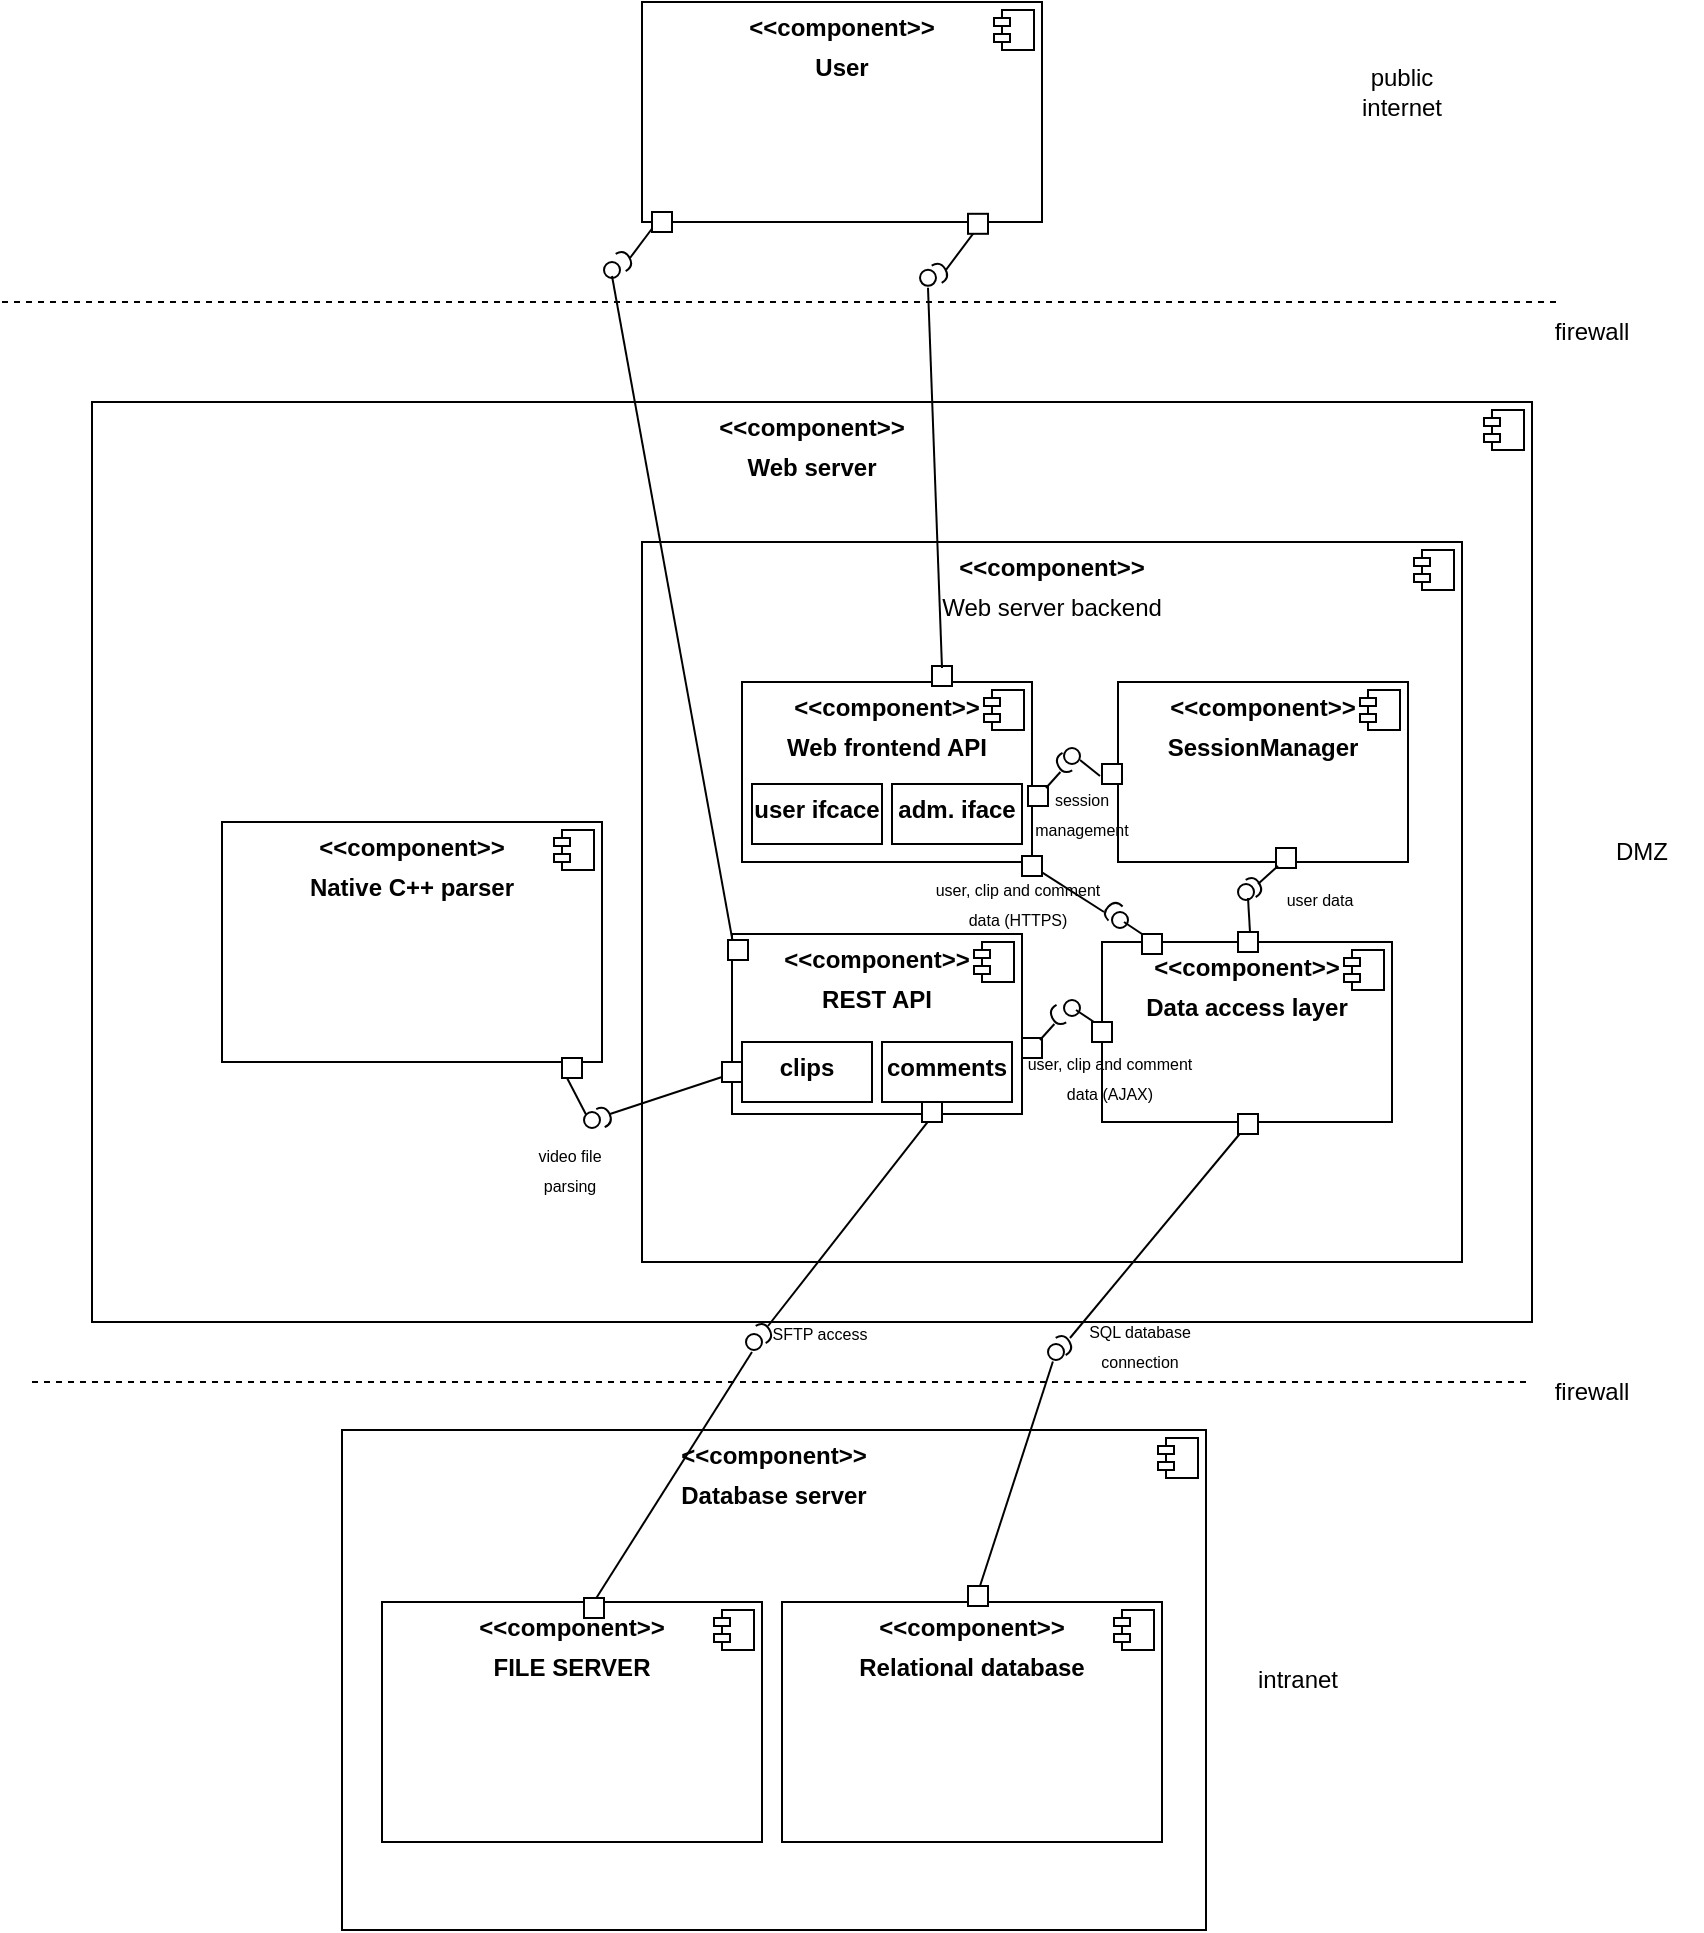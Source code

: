 <mxfile version="15.5.1" type="device"><diagram id="GSqzHgyZ8bAY6e9TYu-8" name="Page-1"><mxGraphModel dx="1673" dy="981" grid="1" gridSize="10" guides="1" tooltips="1" connect="1" arrows="1" fold="1" page="1" pageScale="1" pageWidth="850" pageHeight="1100" math="0" shadow="0"><root><mxCell id="0"/><mxCell id="1" parent="0"/><mxCell id="STXhcjaNy7lyqlX8jOq6-12" value="&lt;p style=&quot;margin: 0px ; margin-top: 6px ; text-align: center&quot;&gt;&lt;b&gt;&amp;lt;&amp;lt;component&amp;gt;&amp;gt;&lt;/b&gt;&lt;/p&gt;&lt;p style=&quot;margin: 0px ; margin-top: 6px ; text-align: center&quot;&gt;&lt;b&gt;Web server&lt;/b&gt;&lt;/p&gt;" style="align=left;overflow=fill;html=1;dropTarget=0;" parent="1" vertex="1"><mxGeometry x="65" y="200" width="720" height="460" as="geometry"/></mxCell><mxCell id="STXhcjaNy7lyqlX8jOq6-13" value="" style="shape=component;jettyWidth=8;jettyHeight=4;" parent="STXhcjaNy7lyqlX8jOq6-12" vertex="1"><mxGeometry x="1" width="20" height="20" relative="1" as="geometry"><mxPoint x="-24" y="4" as="offset"/></mxGeometry></mxCell><mxCell id="STXhcjaNy7lyqlX8jOq6-14" value="&lt;p style=&quot;margin: 0px ; margin-top: 6px ; text-align: center&quot;&gt;&lt;b&gt;&amp;lt;&amp;lt;component&amp;gt;&amp;gt;&lt;/b&gt;&lt;/p&gt;&lt;p style=&quot;margin: 0px ; margin-top: 6px ; text-align: center&quot;&gt;&lt;b&gt;Native C++ parser&lt;/b&gt;&lt;/p&gt;" style="align=left;overflow=fill;html=1;dropTarget=0;" parent="1" vertex="1"><mxGeometry x="130" y="410" width="190" height="120" as="geometry"/></mxCell><mxCell id="STXhcjaNy7lyqlX8jOq6-15" value="" style="shape=component;jettyWidth=8;jettyHeight=4;" parent="STXhcjaNy7lyqlX8jOq6-14" vertex="1"><mxGeometry x="1" width="20" height="20" relative="1" as="geometry"><mxPoint x="-24" y="4" as="offset"/></mxGeometry></mxCell><mxCell id="STXhcjaNy7lyqlX8jOq6-16" value="&lt;p style=&quot;margin: 0px ; margin-top: 6px ; text-align: center&quot;&gt;&lt;b&gt;&amp;lt;&amp;lt;component&amp;gt;&amp;gt;&lt;/b&gt;&lt;/p&gt;&lt;p style=&quot;margin: 0px ; margin-top: 6px ; text-align: center&quot;&gt;Web server backend&lt;/p&gt;" style="align=left;overflow=fill;html=1;dropTarget=0;" parent="1" vertex="1"><mxGeometry x="340" y="270" width="410" height="360" as="geometry"/></mxCell><mxCell id="STXhcjaNy7lyqlX8jOq6-17" value="" style="shape=component;jettyWidth=8;jettyHeight=4;" parent="STXhcjaNy7lyqlX8jOq6-16" vertex="1"><mxGeometry x="1" width="20" height="20" relative="1" as="geometry"><mxPoint x="-24" y="4" as="offset"/></mxGeometry></mxCell><mxCell id="STXhcjaNy7lyqlX8jOq6-18" value="&lt;p style=&quot;margin: 0px ; margin-top: 6px ; text-align: center&quot;&gt;&lt;b&gt;&amp;lt;&amp;lt;component&amp;gt;&amp;gt;&lt;/b&gt;&lt;/p&gt;&lt;p style=&quot;margin: 0px ; margin-top: 6px ; text-align: center&quot;&gt;&lt;b&gt;SessionManager&lt;/b&gt;&lt;/p&gt;" style="align=left;overflow=fill;html=1;dropTarget=0;" parent="1" vertex="1"><mxGeometry x="578" y="340" width="145" height="90" as="geometry"/></mxCell><mxCell id="STXhcjaNy7lyqlX8jOq6-19" value="" style="shape=component;jettyWidth=8;jettyHeight=4;" parent="STXhcjaNy7lyqlX8jOq6-18" vertex="1"><mxGeometry x="1" width="20" height="20" relative="1" as="geometry"><mxPoint x="-24" y="4" as="offset"/></mxGeometry></mxCell><mxCell id="STXhcjaNy7lyqlX8jOq6-22" value="&lt;p style=&quot;margin: 0px ; margin-top: 6px ; text-align: center&quot;&gt;&lt;b&gt;&amp;lt;&amp;lt;component&amp;gt;&amp;gt;&lt;/b&gt;&lt;/p&gt;&lt;p style=&quot;margin: 0px ; margin-top: 6px ; text-align: center&quot;&gt;&lt;b&gt;REST API&lt;/b&gt;&lt;/p&gt;" style="align=left;overflow=fill;html=1;dropTarget=0;" parent="1" vertex="1"><mxGeometry x="385" y="466" width="145" height="90" as="geometry"/></mxCell><mxCell id="STXhcjaNy7lyqlX8jOq6-23" value="" style="shape=component;jettyWidth=8;jettyHeight=4;" parent="STXhcjaNy7lyqlX8jOq6-22" vertex="1"><mxGeometry x="1" width="20" height="20" relative="1" as="geometry"><mxPoint x="-24" y="4" as="offset"/></mxGeometry></mxCell><mxCell id="STXhcjaNy7lyqlX8jOq6-24" value="&lt;p style=&quot;margin: 0px ; margin-top: 6px ; text-align: center&quot;&gt;&lt;b&gt;&amp;lt;&amp;lt;component&amp;gt;&amp;gt;&lt;/b&gt;&lt;/p&gt;&lt;p style=&quot;margin: 0px ; margin-top: 6px ; text-align: center&quot;&gt;&lt;b&gt;Web frontend API&lt;/b&gt;&lt;/p&gt;" style="align=left;overflow=fill;html=1;dropTarget=0;" parent="1" vertex="1"><mxGeometry x="390" y="340" width="145" height="90" as="geometry"/></mxCell><mxCell id="STXhcjaNy7lyqlX8jOq6-25" value="" style="shape=component;jettyWidth=8;jettyHeight=4;" parent="STXhcjaNy7lyqlX8jOq6-24" vertex="1"><mxGeometry x="1" width="20" height="20" relative="1" as="geometry"><mxPoint x="-24" y="4" as="offset"/></mxGeometry></mxCell><mxCell id="STXhcjaNy7lyqlX8jOq6-26" value="&lt;p style=&quot;margin: 0px ; margin-top: 6px ; text-align: center&quot;&gt;&lt;b&gt;&amp;lt;&amp;lt;component&amp;gt;&amp;gt;&lt;/b&gt;&lt;/p&gt;&lt;p style=&quot;margin: 0px ; margin-top: 6px ; text-align: center&quot;&gt;&lt;b&gt;Database server&lt;/b&gt;&lt;/p&gt;" style="align=left;overflow=fill;html=1;dropTarget=0;" parent="1" vertex="1"><mxGeometry x="190" y="714" width="432" height="250" as="geometry"/></mxCell><mxCell id="STXhcjaNy7lyqlX8jOq6-27" value="" style="shape=component;jettyWidth=8;jettyHeight=4;" parent="STXhcjaNy7lyqlX8jOq6-26" vertex="1"><mxGeometry x="1" width="20" height="20" relative="1" as="geometry"><mxPoint x="-24" y="4" as="offset"/></mxGeometry></mxCell><mxCell id="STXhcjaNy7lyqlX8jOq6-33" value="&lt;p style=&quot;margin: 0px ; margin-top: 6px ; text-align: center&quot;&gt;&lt;b&gt;&amp;lt;&amp;lt;component&amp;gt;&amp;gt;&lt;/b&gt;&lt;/p&gt;&lt;p style=&quot;margin: 0px ; margin-top: 6px ; text-align: center&quot;&gt;&lt;b&gt;Data access layer&lt;/b&gt;&lt;/p&gt;" style="align=left;overflow=fill;html=1;dropTarget=0;" parent="1" vertex="1"><mxGeometry x="570" y="470" width="145" height="90" as="geometry"/></mxCell><mxCell id="STXhcjaNy7lyqlX8jOq6-34" value="" style="shape=component;jettyWidth=8;jettyHeight=4;" parent="STXhcjaNy7lyqlX8jOq6-33" vertex="1"><mxGeometry x="1" width="20" height="20" relative="1" as="geometry"><mxPoint x="-24" y="4" as="offset"/></mxGeometry></mxCell><mxCell id="STXhcjaNy7lyqlX8jOq6-44" value="" style="ellipse;html=1;fontSize=11;align=center;fillColor=none;points=[];aspect=fixed;resizable=0;verticalAlign=bottom;labelPosition=center;verticalLabelPosition=top;flipH=1;perimeterSpacing=1;" parent="1" vertex="1"><mxGeometry x="543" y="671" width="8" height="8" as="geometry"/></mxCell><mxCell id="STXhcjaNy7lyqlX8jOq6-43" value="" style="endArrow=none;html=1;rounded=0;align=center;verticalAlign=top;endFill=0;labelBackgroundColor=none;endSize=2;" parent="1" target="STXhcjaNy7lyqlX8jOq6-44" edge="1"><mxGeometry relative="1" as="geometry"><mxPoint x="509" y="792" as="sourcePoint"/></mxGeometry></mxCell><mxCell id="STXhcjaNy7lyqlX8jOq6-56" value="" style="html=1;rounded=0;" parent="1" vertex="1"><mxGeometry x="638" y="556" width="10" height="10" as="geometry"/></mxCell><mxCell id="STXhcjaNy7lyqlX8jOq6-57" value="" style="endArrow=none;html=1;rounded=0;align=center;verticalAlign=top;endFill=0;labelBackgroundColor=none;endSize=2;" parent="1" source="STXhcjaNy7lyqlX8jOq6-56" edge="1"><mxGeometry relative="1" as="geometry"><mxPoint x="554" y="668" as="targetPoint"/></mxGeometry></mxCell><mxCell id="STXhcjaNy7lyqlX8jOq6-58" value="" style="shape=requiredInterface;html=1;fontSize=11;align=center;fillColor=none;points=[];aspect=fixed;resizable=0;verticalAlign=bottom;labelPosition=center;verticalLabelPosition=top;flipH=1;rotation=-210;" parent="1" vertex="1"><mxGeometry x="549" y="666" width="5" height="10" as="geometry"/></mxCell><mxCell id="STXhcjaNy7lyqlX8jOq6-59" value="&lt;font style=&quot;font-size: 8px&quot;&gt;SQL database connection&lt;/font&gt;" style="text;html=1;strokeColor=none;fillColor=none;align=center;verticalAlign=middle;whiteSpace=wrap;rounded=0;" parent="1" vertex="1"><mxGeometry x="559" y="656" width="60" height="30" as="geometry"/></mxCell><mxCell id="STXhcjaNy7lyqlX8jOq6-62" value="" style="html=1;rounded=0;" parent="1" vertex="1"><mxGeometry x="565" y="510" width="10" height="10" as="geometry"/></mxCell><mxCell id="STXhcjaNy7lyqlX8jOq6-63" value="" style="html=1;rounded=0;" parent="1" vertex="1"><mxGeometry x="638" y="465" width="10" height="10" as="geometry"/></mxCell><mxCell id="STXhcjaNy7lyqlX8jOq6-69" value="&lt;p style=&quot;margin: 0px ; margin-top: 6px ; text-align: center&quot;&gt;&lt;b&gt;user ifcace&lt;/b&gt;&lt;/p&gt;" style="align=left;overflow=fill;html=1;dropTarget=0;" parent="1" vertex="1"><mxGeometry x="395" y="391" width="65" height="30" as="geometry"/></mxCell><mxCell id="STXhcjaNy7lyqlX8jOq6-71" value="&lt;p style=&quot;margin: 0px ; margin-top: 6px ; text-align: center&quot;&gt;&lt;b&gt;adm. iface&lt;/b&gt;&lt;/p&gt;" style="align=left;overflow=fill;html=1;dropTarget=0;" parent="1" vertex="1"><mxGeometry x="465" y="391" width="65" height="30" as="geometry"/></mxCell><mxCell id="STXhcjaNy7lyqlX8jOq6-72" value="&lt;p style=&quot;margin: 0px ; margin-top: 6px ; text-align: center&quot;&gt;&lt;b&gt;&amp;lt;&amp;lt;component&amp;gt;&amp;gt;&lt;/b&gt;&lt;/p&gt;&lt;p style=&quot;margin: 0px ; margin-top: 6px ; text-align: center&quot;&gt;&lt;b&gt;User&lt;/b&gt;&lt;/p&gt;" style="align=left;overflow=fill;html=1;dropTarget=0;" parent="1" vertex="1"><mxGeometry x="340" width="200" height="110" as="geometry"/></mxCell><mxCell id="STXhcjaNy7lyqlX8jOq6-73" value="" style="shape=component;jettyWidth=8;jettyHeight=4;" parent="STXhcjaNy7lyqlX8jOq6-72" vertex="1"><mxGeometry x="1" width="20" height="20" relative="1" as="geometry"><mxPoint x="-24" y="4" as="offset"/></mxGeometry></mxCell><mxCell id="STXhcjaNy7lyqlX8jOq6-77" value="" style="endArrow=none;dashed=1;html=1;rounded=0;fontSize=8;" parent="1" edge="1"><mxGeometry width="50" height="50" relative="1" as="geometry"><mxPoint x="20" y="150" as="sourcePoint"/><mxPoint x="800" y="150" as="targetPoint"/></mxGeometry></mxCell><mxCell id="STXhcjaNy7lyqlX8jOq6-78" value="" style="endArrow=none;dashed=1;html=1;rounded=0;fontSize=8;" parent="1" edge="1"><mxGeometry width="50" height="50" relative="1" as="geometry"><mxPoint x="35" y="690" as="sourcePoint"/><mxPoint x="785" y="690.0" as="targetPoint"/></mxGeometry></mxCell><mxCell id="STXhcjaNy7lyqlX8jOq6-80" value="&lt;font style=&quot;font-size: 12px&quot;&gt;DMZ&lt;/font&gt;" style="text;html=1;strokeColor=none;fillColor=none;align=center;verticalAlign=middle;whiteSpace=wrap;rounded=0;fontSize=8;" parent="1" vertex="1"><mxGeometry x="810" y="410.0" width="60" height="30" as="geometry"/></mxCell><mxCell id="STXhcjaNy7lyqlX8jOq6-81" value="&lt;font style=&quot;font-size: 12px&quot;&gt;public internet&lt;/font&gt;" style="text;html=1;strokeColor=none;fillColor=none;align=center;verticalAlign=middle;whiteSpace=wrap;rounded=0;fontSize=8;" parent="1" vertex="1"><mxGeometry x="690" y="30.0" width="60" height="30" as="geometry"/></mxCell><mxCell id="STXhcjaNy7lyqlX8jOq6-82" value="&lt;font style=&quot;font-size: 12px&quot;&gt;intranet&lt;/font&gt;" style="text;html=1;strokeColor=none;fillColor=none;align=center;verticalAlign=middle;whiteSpace=wrap;rounded=0;fontSize=8;" parent="1" vertex="1"><mxGeometry x="638" y="824.0" width="60" height="30" as="geometry"/></mxCell><mxCell id="STXhcjaNy7lyqlX8jOq6-84" value="&lt;font style=&quot;font-size: 12px&quot;&gt;firewall&lt;/font&gt;" style="text;html=1;strokeColor=none;fillColor=none;align=center;verticalAlign=middle;whiteSpace=wrap;rounded=0;fontSize=8;" parent="1" vertex="1"><mxGeometry x="785" y="680.0" width="60" height="30" as="geometry"/></mxCell><mxCell id="STXhcjaNy7lyqlX8jOq6-85" value="&lt;font style=&quot;font-size: 12px&quot;&gt;firewall&lt;/font&gt;" style="text;html=1;strokeColor=none;fillColor=none;align=center;verticalAlign=middle;whiteSpace=wrap;rounded=0;fontSize=8;" parent="1" vertex="1"><mxGeometry x="785" y="150.0" width="60" height="30" as="geometry"/></mxCell><mxCell id="STXhcjaNy7lyqlX8jOq6-86" value="" style="endArrow=none;html=1;rounded=0;align=center;verticalAlign=top;endFill=0;labelBackgroundColor=none;endSize=2;" parent="1" edge="1"><mxGeometry relative="1" as="geometry"><mxPoint x="644" y="464.997" as="sourcePoint"/><mxPoint x="643" y="448" as="targetPoint"/></mxGeometry></mxCell><mxCell id="STXhcjaNy7lyqlX8jOq6-87" value="&lt;p style=&quot;margin: 0px ; margin-top: 6px ; text-align: center&quot;&gt;&lt;b&gt;&amp;lt;&amp;lt;component&amp;gt;&amp;gt;&lt;/b&gt;&lt;/p&gt;&lt;p style=&quot;margin: 0px ; margin-top: 6px ; text-align: center&quot;&gt;&lt;b&gt;Relational database&lt;/b&gt;&lt;/p&gt;" style="align=left;overflow=fill;html=1;dropTarget=0;" parent="1" vertex="1"><mxGeometry x="410" y="800" width="190" height="120" as="geometry"/></mxCell><mxCell id="STXhcjaNy7lyqlX8jOq6-88" value="" style="shape=component;jettyWidth=8;jettyHeight=4;" parent="STXhcjaNy7lyqlX8jOq6-87" vertex="1"><mxGeometry x="1" width="20" height="20" relative="1" as="geometry"><mxPoint x="-24" y="4" as="offset"/></mxGeometry></mxCell><mxCell id="STXhcjaNy7lyqlX8jOq6-89" value="&lt;p style=&quot;margin: 0px ; margin-top: 6px ; text-align: center&quot;&gt;&lt;b&gt;&amp;lt;&amp;lt;component&amp;gt;&amp;gt;&lt;/b&gt;&lt;/p&gt;&lt;p style=&quot;margin: 0px ; margin-top: 6px ; text-align: center&quot;&gt;&lt;b&gt;FILE SERVER&lt;/b&gt;&lt;/p&gt;" style="align=left;overflow=fill;html=1;dropTarget=0;" parent="1" vertex="1"><mxGeometry x="210" y="800" width="190" height="120" as="geometry"/></mxCell><mxCell id="STXhcjaNy7lyqlX8jOq6-90" value="" style="shape=component;jettyWidth=8;jettyHeight=4;" parent="STXhcjaNy7lyqlX8jOq6-89" vertex="1"><mxGeometry x="1" width="20" height="20" relative="1" as="geometry"><mxPoint x="-24" y="4" as="offset"/></mxGeometry></mxCell><mxCell id="STXhcjaNy7lyqlX8jOq6-42" value="" style="html=1;rounded=0;" parent="1" vertex="1"><mxGeometry x="503" y="792" width="10" height="10" as="geometry"/></mxCell><mxCell id="STXhcjaNy7lyqlX8jOq6-92" value="" style="html=1;rounded=0;" parent="1" vertex="1"><mxGeometry x="311" y="798" width="10" height="10" as="geometry"/></mxCell><mxCell id="STXhcjaNy7lyqlX8jOq6-93" value="" style="endArrow=none;html=1;rounded=0;align=center;verticalAlign=top;endFill=0;labelBackgroundColor=none;endSize=2;" parent="1" edge="1"><mxGeometry relative="1" as="geometry"><mxPoint x="317" y="798.25" as="sourcePoint"/><mxPoint x="395" y="675" as="targetPoint"/></mxGeometry></mxCell><mxCell id="STXhcjaNy7lyqlX8jOq6-94" value="" style="ellipse;html=1;fontSize=11;align=center;fillColor=none;points=[];aspect=fixed;resizable=0;verticalAlign=bottom;labelPosition=center;verticalLabelPosition=top;flipH=1;perimeterSpacing=1;" parent="1" vertex="1"><mxGeometry x="392" y="666" width="8" height="8" as="geometry"/></mxCell><mxCell id="STXhcjaNy7lyqlX8jOq6-95" value="" style="endArrow=none;html=1;rounded=0;align=center;verticalAlign=top;endFill=0;labelBackgroundColor=none;endSize=2;" parent="1" edge="1"><mxGeometry relative="1" as="geometry"><mxPoint x="486" y="555.997" as="sourcePoint"/><mxPoint x="403" y="662" as="targetPoint"/></mxGeometry></mxCell><mxCell id="STXhcjaNy7lyqlX8jOq6-96" value="" style="html=1;rounded=0;" parent="1" vertex="1"><mxGeometry x="480" y="550" width="10" height="10" as="geometry"/></mxCell><mxCell id="STXhcjaNy7lyqlX8jOq6-97" value="" style="shape=requiredInterface;html=1;fontSize=11;align=center;fillColor=none;points=[];aspect=fixed;resizable=0;verticalAlign=bottom;labelPosition=center;verticalLabelPosition=top;flipH=1;rotation=-210;" parent="1" vertex="1"><mxGeometry x="399" y="660" width="5" height="10" as="geometry"/></mxCell><mxCell id="STXhcjaNy7lyqlX8jOq6-98" value="&lt;font style=&quot;font-size: 8px&quot;&gt;SFTP access&lt;br&gt;&lt;/font&gt;" style="text;html=1;strokeColor=none;fillColor=none;align=center;verticalAlign=middle;whiteSpace=wrap;rounded=0;" parent="1" vertex="1"><mxGeometry x="399" y="650" width="60" height="30" as="geometry"/></mxCell><mxCell id="STXhcjaNy7lyqlX8jOq6-99" value="" style="ellipse;html=1;fontSize=11;align=center;fillColor=none;points=[];aspect=fixed;resizable=0;verticalAlign=bottom;labelPosition=center;verticalLabelPosition=top;flipH=1;perimeterSpacing=1;" parent="1" vertex="1"><mxGeometry x="638" y="441" width="8" height="8" as="geometry"/></mxCell><mxCell id="STXhcjaNy7lyqlX8jOq6-100" value="" style="shape=requiredInterface;html=1;fontSize=11;align=center;fillColor=none;points=[];aspect=fixed;resizable=0;verticalAlign=bottom;labelPosition=center;verticalLabelPosition=top;flipH=1;rotation=-210;" parent="1" vertex="1"><mxGeometry x="644" y="437" width="5" height="10" as="geometry"/></mxCell><mxCell id="STXhcjaNy7lyqlX8jOq6-101" value="" style="html=1;rounded=0;" parent="1" vertex="1"><mxGeometry x="657" y="423" width="10" height="10" as="geometry"/></mxCell><mxCell id="STXhcjaNy7lyqlX8jOq6-102" value="" style="endArrow=none;html=1;rounded=0;align=center;verticalAlign=top;endFill=0;labelBackgroundColor=none;endSize=2;" parent="1" edge="1"><mxGeometry relative="1" as="geometry"><mxPoint x="658" y="431.997" as="sourcePoint"/><mxPoint x="648" y="441" as="targetPoint"/></mxGeometry></mxCell><mxCell id="STXhcjaNy7lyqlX8jOq6-103" value="&lt;span style=&quot;font-size: 8px&quot;&gt;user data&lt;/span&gt;" style="text;html=1;strokeColor=none;fillColor=none;align=center;verticalAlign=middle;whiteSpace=wrap;rounded=0;" parent="1" vertex="1"><mxGeometry x="649" y="433" width="60" height="30" as="geometry"/></mxCell><mxCell id="STXhcjaNy7lyqlX8jOq6-105" value="" style="html=1;rounded=0;" parent="1" vertex="1"><mxGeometry x="570" y="381" width="10" height="10" as="geometry"/></mxCell><mxCell id="STXhcjaNy7lyqlX8jOq6-106" value="" style="ellipse;html=1;fontSize=11;align=center;fillColor=none;points=[];aspect=fixed;resizable=0;verticalAlign=bottom;labelPosition=center;verticalLabelPosition=top;flipH=1;perimeterSpacing=1;" parent="1" vertex="1"><mxGeometry x="551" y="373" width="8" height="8" as="geometry"/></mxCell><mxCell id="STXhcjaNy7lyqlX8jOq6-107" value="" style="endArrow=none;html=1;rounded=0;align=center;verticalAlign=top;endFill=0;labelBackgroundColor=none;endSize=2;" parent="1" edge="1"><mxGeometry relative="1" as="geometry"><mxPoint x="559" y="379" as="sourcePoint"/><mxPoint x="569" y="387" as="targetPoint"/></mxGeometry></mxCell><mxCell id="STXhcjaNy7lyqlX8jOq6-108" value="" style="html=1;rounded=0;" parent="1" vertex="1"><mxGeometry x="533" y="392" width="10" height="10" as="geometry"/></mxCell><mxCell id="STXhcjaNy7lyqlX8jOq6-111" value="" style="shape=requiredInterface;html=1;fontSize=11;align=center;fillColor=none;points=[];aspect=fixed;resizable=0;verticalAlign=bottom;labelPosition=center;verticalLabelPosition=top;flipH=1;rotation=-29;" parent="1" vertex="1"><mxGeometry x="548" y="376" width="5" height="10" as="geometry"/></mxCell><mxCell id="STXhcjaNy7lyqlX8jOq6-112" value="" style="endArrow=none;html=1;rounded=0;align=center;verticalAlign=top;endFill=0;labelBackgroundColor=none;endSize=2;entryX=1.115;entryY=0.787;entryDx=0;entryDy=0;entryPerimeter=0;" parent="1" target="STXhcjaNy7lyqlX8jOq6-111" edge="1"><mxGeometry relative="1" as="geometry"><mxPoint x="542" y="393" as="sourcePoint"/><mxPoint x="579" y="397" as="targetPoint"/></mxGeometry></mxCell><mxCell id="STXhcjaNy7lyqlX8jOq6-113" value="&lt;font style=&quot;font-size: 8px&quot;&gt;session management&lt;/font&gt;" style="text;html=1;strokeColor=none;fillColor=none;align=center;verticalAlign=middle;whiteSpace=wrap;rounded=0;" parent="1" vertex="1"><mxGeometry x="530" y="390" width="60" height="30" as="geometry"/></mxCell><mxCell id="STXhcjaNy7lyqlX8jOq6-114" value="" style="html=1;rounded=0;" parent="1" vertex="1"><mxGeometry x="485" y="332" width="10" height="10" as="geometry"/></mxCell><mxCell id="STXhcjaNy7lyqlX8jOq6-115" value="" style="endArrow=none;html=1;rounded=0;align=center;verticalAlign=top;endFill=0;labelBackgroundColor=none;endSize=2;" parent="1" edge="1"><mxGeometry relative="1" as="geometry"><mxPoint x="483" y="142.9" as="sourcePoint"/><mxPoint x="490" y="333.0" as="targetPoint"/></mxGeometry></mxCell><mxCell id="STXhcjaNy7lyqlX8jOq6-128" value="" style="ellipse;html=1;fontSize=11;align=center;fillColor=none;points=[];aspect=fixed;resizable=0;verticalAlign=bottom;labelPosition=center;verticalLabelPosition=top;flipH=1;perimeterSpacing=1;" parent="1" vertex="1"><mxGeometry x="479" y="133.9" width="8" height="8" as="geometry"/></mxCell><mxCell id="STXhcjaNy7lyqlX8jOq6-129" value="" style="shape=requiredInterface;html=1;fontSize=11;align=center;fillColor=none;points=[];aspect=fixed;resizable=0;verticalAlign=bottom;labelPosition=center;verticalLabelPosition=top;flipH=1;rotation=-210;" parent="1" vertex="1"><mxGeometry x="487" y="129.9" width="5" height="10" as="geometry"/></mxCell><mxCell id="STXhcjaNy7lyqlX8jOq6-132" value="" style="endArrow=none;html=1;rounded=0;align=center;verticalAlign=top;endFill=0;labelBackgroundColor=none;endSize=2;" parent="1" edge="1"><mxGeometry relative="1" as="geometry"><mxPoint x="507" y="113.9" as="sourcePoint"/><mxPoint x="492" y="133.9" as="targetPoint"/></mxGeometry></mxCell><mxCell id="STXhcjaNy7lyqlX8jOq6-133" value="" style="html=1;rounded=0;" parent="1" vertex="1"><mxGeometry x="503" y="105.9" width="10" height="10" as="geometry"/></mxCell><mxCell id="STXhcjaNy7lyqlX8jOq6-136" value="" style="ellipse;html=1;fontSize=11;align=center;fillColor=none;points=[];aspect=fixed;resizable=0;verticalAlign=bottom;labelPosition=center;verticalLabelPosition=top;flipH=1;perimeterSpacing=1;" parent="1" vertex="1"><mxGeometry x="321" y="130" width="8" height="8" as="geometry"/></mxCell><mxCell id="STXhcjaNy7lyqlX8jOq6-138" value="" style="endArrow=none;html=1;rounded=0;align=center;verticalAlign=top;endFill=0;labelBackgroundColor=none;endSize=2;" parent="1" edge="1"><mxGeometry relative="1" as="geometry"><mxPoint x="325" y="137" as="sourcePoint"/><mxPoint x="386.5" y="476.05" as="targetPoint"/></mxGeometry></mxCell><mxCell id="STXhcjaNy7lyqlX8jOq6-139" value="" style="html=1;rounded=0;" parent="1" vertex="1"><mxGeometry x="383" y="469" width="10" height="10" as="geometry"/></mxCell><mxCell id="STXhcjaNy7lyqlX8jOq6-143" value="" style="shape=requiredInterface;html=1;fontSize=11;align=center;fillColor=none;points=[];aspect=fixed;resizable=0;verticalAlign=bottom;labelPosition=center;verticalLabelPosition=top;flipH=1;rotation=-210;" parent="1" vertex="1"><mxGeometry x="329" y="124" width="5" height="10" as="geometry"/></mxCell><mxCell id="STXhcjaNy7lyqlX8jOq6-144" value="" style="endArrow=none;html=1;rounded=0;align=center;verticalAlign=top;endFill=0;labelBackgroundColor=none;endSize=2;" parent="1" edge="1"><mxGeometry relative="1" as="geometry"><mxPoint x="349" y="108" as="sourcePoint"/><mxPoint x="334" y="128.0" as="targetPoint"/></mxGeometry></mxCell><mxCell id="STXhcjaNy7lyqlX8jOq6-145" value="" style="html=1;rounded=0;" parent="1" vertex="1"><mxGeometry x="345" y="105" width="10" height="10" as="geometry"/></mxCell><mxCell id="STXhcjaNy7lyqlX8jOq6-149" value="&lt;p style=&quot;margin: 0px ; margin-top: 6px ; text-align: center&quot;&gt;&lt;b&gt;clips&lt;/b&gt;&lt;/p&gt;" style="align=left;overflow=fill;html=1;dropTarget=0;" parent="1" vertex="1"><mxGeometry x="390" y="520" width="65" height="30" as="geometry"/></mxCell><mxCell id="STXhcjaNy7lyqlX8jOq6-150" value="&lt;p style=&quot;margin: 0px ; margin-top: 6px ; text-align: center&quot;&gt;&lt;b&gt;comments&lt;/b&gt;&lt;/p&gt;" style="align=left;overflow=fill;html=1;dropTarget=0;" parent="1" vertex="1"><mxGeometry x="460" y="520" width="65" height="30" as="geometry"/></mxCell><mxCell id="STXhcjaNy7lyqlX8jOq6-152" value="" style="endArrow=none;html=1;rounded=0;align=center;verticalAlign=top;endFill=0;labelBackgroundColor=none;endSize=2;" parent="1" edge="1"><mxGeometry relative="1" as="geometry"><mxPoint x="566" y="509.997" as="sourcePoint"/><mxPoint x="557" y="504" as="targetPoint"/></mxGeometry></mxCell><mxCell id="STXhcjaNy7lyqlX8jOq6-153" value="" style="ellipse;html=1;fontSize=11;align=center;fillColor=none;points=[];aspect=fixed;resizable=0;verticalAlign=bottom;labelPosition=center;verticalLabelPosition=top;flipH=1;perimeterSpacing=1;" parent="1" vertex="1"><mxGeometry x="551" y="499" width="8" height="8" as="geometry"/></mxCell><mxCell id="STXhcjaNy7lyqlX8jOq6-154" value="" style="html=1;rounded=0;" parent="1" vertex="1"><mxGeometry x="530" y="518" width="10" height="10" as="geometry"/></mxCell><mxCell id="STXhcjaNy7lyqlX8jOq6-155" value="" style="shape=requiredInterface;html=1;fontSize=11;align=center;fillColor=none;points=[];aspect=fixed;resizable=0;verticalAlign=bottom;labelPosition=center;verticalLabelPosition=top;flipH=1;rotation=-29;" parent="1" vertex="1"><mxGeometry x="545" y="502" width="5" height="10" as="geometry"/></mxCell><mxCell id="STXhcjaNy7lyqlX8jOq6-156" value="" style="endArrow=none;html=1;rounded=0;align=center;verticalAlign=top;endFill=0;labelBackgroundColor=none;endSize=2;entryX=1.115;entryY=0.787;entryDx=0;entryDy=0;entryPerimeter=0;" parent="1" target="STXhcjaNy7lyqlX8jOq6-155" edge="1"><mxGeometry relative="1" as="geometry"><mxPoint x="539" y="519" as="sourcePoint"/><mxPoint x="576" y="523" as="targetPoint"/></mxGeometry></mxCell><mxCell id="STXhcjaNy7lyqlX8jOq6-157" value="&lt;span style=&quot;font-size: 8px&quot;&gt;user, clip and comment data (AJAX)&lt;/span&gt;" style="text;html=1;strokeColor=none;fillColor=none;align=center;verticalAlign=middle;whiteSpace=wrap;rounded=0;" parent="1" vertex="1"><mxGeometry x="529" y="522" width="90" height="30" as="geometry"/></mxCell><mxCell id="STXhcjaNy7lyqlX8jOq6-160" value="" style="ellipse;html=1;fontSize=11;align=center;fillColor=none;points=[];aspect=fixed;resizable=0;verticalAlign=bottom;labelPosition=center;verticalLabelPosition=top;flipH=1;perimeterSpacing=1;" parent="1" vertex="1"><mxGeometry x="311" y="555" width="8" height="8" as="geometry"/></mxCell><mxCell id="STXhcjaNy7lyqlX8jOq6-163" value="" style="html=1;rounded=0;" parent="1" vertex="1"><mxGeometry x="380" y="530" width="10" height="10" as="geometry"/></mxCell><mxCell id="STXhcjaNy7lyqlX8jOq6-164" value="" style="shape=requiredInterface;html=1;fontSize=11;align=center;fillColor=none;points=[];aspect=fixed;resizable=0;verticalAlign=bottom;labelPosition=center;verticalLabelPosition=top;flipH=1;rotation=-205;" parent="1" vertex="1"><mxGeometry x="319" y="552" width="5" height="10" as="geometry"/></mxCell><mxCell id="STXhcjaNy7lyqlX8jOq6-165" value="" style="endArrow=none;html=1;rounded=0;align=center;verticalAlign=top;endFill=0;labelBackgroundColor=none;endSize=2;" parent="1" edge="1"><mxGeometry relative="1" as="geometry"><mxPoint x="312" y="556.25" as="sourcePoint"/><mxPoint x="302" y="537" as="targetPoint"/></mxGeometry></mxCell><mxCell id="STXhcjaNy7lyqlX8jOq6-166" value="" style="html=1;rounded=0;" parent="1" vertex="1"><mxGeometry x="300" y="528" width="10" height="10" as="geometry"/></mxCell><mxCell id="STXhcjaNy7lyqlX8jOq6-167" value="&lt;span style=&quot;font-size: 8px&quot;&gt;video file parsing&lt;/span&gt;" style="text;html=1;strokeColor=none;fillColor=none;align=center;verticalAlign=middle;whiteSpace=wrap;rounded=0;" parent="1" vertex="1"><mxGeometry x="274" y="568" width="60" height="30" as="geometry"/></mxCell><mxCell id="STXhcjaNy7lyqlX8jOq6-168" value="" style="endArrow=none;html=1;rounded=0;align=center;verticalAlign=top;endFill=0;labelBackgroundColor=none;endSize=2;exitX=0;exitY=0.75;exitDx=0;exitDy=0;" parent="1" source="STXhcjaNy7lyqlX8jOq6-163" edge="1"><mxGeometry relative="1" as="geometry"><mxPoint x="383" y="537.997" as="sourcePoint"/><mxPoint x="324" y="556" as="targetPoint"/></mxGeometry></mxCell><mxCell id="HjzoxmdiNR6hLgtyLtiI-1" value="" style="html=1;rounded=0;" vertex="1" parent="1"><mxGeometry x="590" y="466" width="10" height="10" as="geometry"/></mxCell><mxCell id="HjzoxmdiNR6hLgtyLtiI-3" value="" style="endArrow=none;html=1;rounded=0;align=center;verticalAlign=top;endFill=0;labelBackgroundColor=none;endSize=2;" edge="1" parent="1"><mxGeometry relative="1" as="geometry"><mxPoint x="590" y="465.997" as="sourcePoint"/><mxPoint x="581.0" y="460" as="targetPoint"/></mxGeometry></mxCell><mxCell id="HjzoxmdiNR6hLgtyLtiI-4" value="" style="ellipse;html=1;fontSize=11;align=center;fillColor=none;points=[];aspect=fixed;resizable=0;verticalAlign=bottom;labelPosition=center;verticalLabelPosition=top;flipH=1;perimeterSpacing=1;" vertex="1" parent="1"><mxGeometry x="575" y="455" width="8" height="8" as="geometry"/></mxCell><mxCell id="HjzoxmdiNR6hLgtyLtiI-5" value="" style="shape=requiredInterface;html=1;fontSize=11;align=center;fillColor=none;points=[];aspect=fixed;resizable=0;verticalAlign=bottom;labelPosition=center;verticalLabelPosition=top;flipH=1;rotation=45;" vertex="1" parent="1"><mxGeometry x="572.5" y="449" width="5" height="10" as="geometry"/></mxCell><mxCell id="HjzoxmdiNR6hLgtyLtiI-6" value="" style="endArrow=none;html=1;rounded=0;align=center;verticalAlign=top;endFill=0;labelBackgroundColor=none;endSize=2;startArrow=none;" edge="1" parent="1" source="HjzoxmdiNR6hLgtyLtiI-7"><mxGeometry relative="1" as="geometry"><mxPoint x="571" y="455" as="sourcePoint"/><mxPoint x="536" y="433" as="targetPoint"/></mxGeometry></mxCell><mxCell id="HjzoxmdiNR6hLgtyLtiI-7" value="" style="html=1;rounded=0;" vertex="1" parent="1"><mxGeometry x="530" y="427" width="10" height="10" as="geometry"/></mxCell><mxCell id="HjzoxmdiNR6hLgtyLtiI-8" value="" style="endArrow=none;html=1;rounded=0;align=center;verticalAlign=top;endFill=0;labelBackgroundColor=none;endSize=2;" edge="1" parent="1" target="HjzoxmdiNR6hLgtyLtiI-7"><mxGeometry relative="1" as="geometry"><mxPoint x="571" y="455" as="sourcePoint"/><mxPoint x="536" y="433" as="targetPoint"/></mxGeometry></mxCell><mxCell id="HjzoxmdiNR6hLgtyLtiI-9" value="&lt;span style=&quot;font-size: 8px&quot;&gt;user, clip and comment data (HTTPS)&lt;/span&gt;" style="text;html=1;strokeColor=none;fillColor=none;align=center;verticalAlign=middle;whiteSpace=wrap;rounded=0;" vertex="1" parent="1"><mxGeometry x="482.5" y="435" width="90" height="30" as="geometry"/></mxCell></root></mxGraphModel></diagram></mxfile>